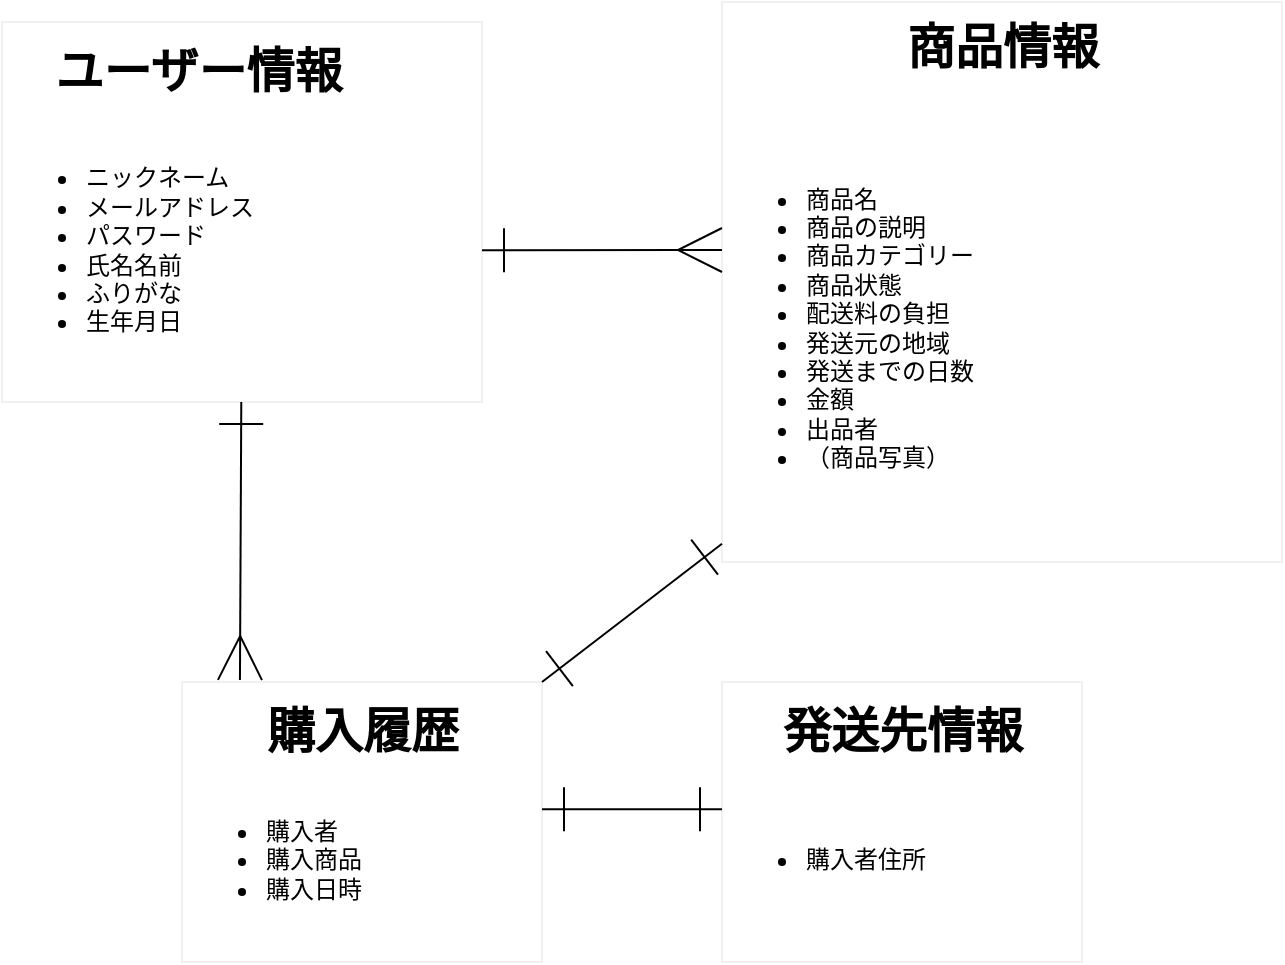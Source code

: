 <mxfile>
    <diagram id="akAnI0R9bvu1f19qkEFr" name="ページ1">
        <mxGraphModel dx="728" dy="680" grid="1" gridSize="10" guides="1" tooltips="1" connect="1" arrows="1" fold="1" page="1" pageScale="1" pageWidth="827" pageHeight="1169" background="#ffffff" math="0" shadow="0">
            <root>
                <mxCell id="0"/>
                <mxCell id="1" parent="0"/>
                <mxCell id="20" value="" style="group;perimeterSpacing=3;fillColor=none;strokeColor=#f0f0f0;fontColor=#F0F0F0;labelBackgroundColor=#000000;" parent="1" vertex="1" connectable="0">
                    <mxGeometry x="40" y="40" width="240" height="190" as="geometry"/>
                </mxCell>
                <mxCell id="18" value="&lt;ul&gt;&lt;li&gt;ニックネーム&lt;/li&gt;&lt;li&gt;メールアドレス&lt;/li&gt;&lt;li&gt;パスワード&lt;/li&gt;&lt;li&gt;氏名名前&lt;/li&gt;&lt;li&gt;ふりがな&lt;/li&gt;&lt;li&gt;生年月日&lt;/li&gt;&lt;/ul&gt;" style="text;strokeColor=none;fillColor=none;html=1;whiteSpace=wrap;verticalAlign=middle;overflow=hidden;" parent="20" vertex="1">
                    <mxGeometry y="38.18" width="240.0" height="151.82" as="geometry"/>
                </mxCell>
                <mxCell id="19" value="ユーザー情報" style="text;strokeColor=none;fillColor=none;html=1;fontSize=24;fontStyle=1;verticalAlign=middle;align=center;" parent="20" vertex="1">
                    <mxGeometry width="196.364" height="50.909" as="geometry"/>
                </mxCell>
                <mxCell id="21" value="" style="group;strokeColor=#f0f0f0;perimeterSpacing=3;fontColor=#F0F0F0;labelBackgroundColor=#333333;" parent="1" vertex="1" connectable="0">
                    <mxGeometry x="400" y="30" width="280" height="280" as="geometry"/>
                </mxCell>
                <mxCell id="22" value="&lt;ul&gt;&lt;li&gt;商品名&lt;/li&gt;&lt;li&gt;商品の説明&lt;/li&gt;&lt;li&gt;商品カテゴリー&lt;/li&gt;&lt;li&gt;商品状態&lt;/li&gt;&lt;li&gt;配送料の負担&lt;/li&gt;&lt;li&gt;発送元の地域&lt;/li&gt;&lt;li&gt;発送までの日数&lt;/li&gt;&lt;li&gt;金額&lt;/li&gt;&lt;li&gt;出品者&lt;/li&gt;&lt;li&gt;（商品写真）&lt;/li&gt;&lt;/ul&gt;" style="text;strokeColor=none;fillColor=none;html=1;whiteSpace=wrap;verticalAlign=middle;overflow=hidden;" parent="21" vertex="1">
                    <mxGeometry y="46.67" width="280" height="233.33" as="geometry"/>
                </mxCell>
                <mxCell id="23" value="商品情報" style="text;strokeColor=none;fillColor=none;html=1;fontSize=24;fontStyle=1;verticalAlign=middle;align=center;" parent="21" vertex="1">
                    <mxGeometry width="280" height="46.667" as="geometry"/>
                </mxCell>
                <mxCell id="24" value="" style="group;perimeterSpacing=3;strokeColor=#f0f0f0;labelBackgroundColor=#0F0F0F;" parent="1" vertex="1" connectable="0">
                    <mxGeometry x="130" y="370" width="180" height="140" as="geometry"/>
                </mxCell>
                <mxCell id="25" value="&lt;ul&gt;&lt;li&gt;購入者&lt;/li&gt;&lt;li&gt;購入商品&lt;/li&gt;&lt;li&gt;購入日時&lt;/li&gt;&lt;/ul&gt;" style="text;strokeColor=none;fillColor=none;html=1;whiteSpace=wrap;verticalAlign=middle;overflow=hidden;" parent="24" vertex="1">
                    <mxGeometry y="38.182" width="180" height="101.818" as="geometry"/>
                </mxCell>
                <mxCell id="26" value="購入履歴" style="text;strokeColor=none;fillColor=none;html=1;fontSize=24;fontStyle=1;verticalAlign=middle;align=center;" parent="24" vertex="1">
                    <mxGeometry width="180" height="50.909" as="geometry"/>
                </mxCell>
                <mxCell id="27" value="" style="group;perimeterSpacing=3;strokeColor=#f0f0f0;labelBackgroundColor=#000000;" parent="1" vertex="1" connectable="0">
                    <mxGeometry x="400" y="370" width="180" height="140" as="geometry"/>
                </mxCell>
                <mxCell id="28" value="&lt;ul&gt;&lt;li&gt;購入者住所&lt;/li&gt;&lt;/ul&gt;" style="text;strokeColor=none;fillColor=none;html=1;whiteSpace=wrap;verticalAlign=middle;overflow=hidden;" parent="27" vertex="1">
                    <mxGeometry y="38.182" width="180" height="101.818" as="geometry"/>
                </mxCell>
                <mxCell id="29" value="発送先情報" style="text;strokeColor=none;fillColor=none;html=1;fontSize=24;fontStyle=1;verticalAlign=middle;align=center;" parent="27" vertex="1">
                    <mxGeometry width="180" height="50.909" as="geometry"/>
                </mxCell>
                <mxCell id="31" style="rounded=0;orthogonalLoop=1;jettySize=auto;html=1;exitX=1;exitY=0.5;exitDx=0;exitDy=0;strokeWidth=1;endArrow=ERmany;endFill=0;endSize=20;startSize=20;startArrow=ERone;startFill=0;" parent="1" source="18" edge="1">
                    <mxGeometry relative="1" as="geometry">
                        <mxPoint x="400" y="154" as="targetPoint"/>
                        <Array as="points">
                            <mxPoint x="380" y="154"/>
                        </Array>
                    </mxGeometry>
                </mxCell>
                <mxCell id="40" style="edgeStyle=none;rounded=0;orthogonalLoop=1;jettySize=auto;html=1;entryX=0.161;entryY=-0.02;entryDx=0;entryDy=0;entryPerimeter=0;startArrow=ERone;startFill=0;endArrow=ERmany;endFill=0;startSize=20;endSize=20;strokeWidth=1;" parent="1" source="18" target="26" edge="1">
                    <mxGeometry relative="1" as="geometry"/>
                </mxCell>
                <mxCell id="41" style="edgeStyle=none;rounded=0;orthogonalLoop=1;jettySize=auto;html=1;exitX=1;exitY=0.25;exitDx=0;exitDy=0;entryX=0;entryY=0.25;entryDx=0;entryDy=0;startArrow=ERone;startFill=0;endArrow=ERone;endFill=0;startSize=20;endSize=20;strokeWidth=1;" parent="1" source="25" target="28" edge="1">
                    <mxGeometry relative="1" as="geometry"/>
                </mxCell>
                <mxCell id="42" style="edgeStyle=none;rounded=0;orthogonalLoop=1;jettySize=auto;html=1;entryX=1;entryY=0;entryDx=0;entryDy=0;startArrow=ERone;startFill=0;endArrow=ERone;endFill=0;startSize=20;endSize=20;strokeWidth=1;" parent="1" source="22" target="26" edge="1">
                    <mxGeometry relative="1" as="geometry"/>
                </mxCell>
            </root>
        </mxGraphModel>
    </diagram>
</mxfile>